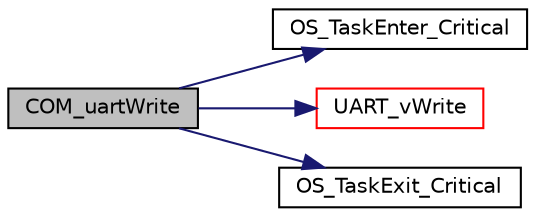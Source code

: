 digraph "COM_uartWrite"
{
  edge [fontname="Helvetica",fontsize="10",labelfontname="Helvetica",labelfontsize="10"];
  node [fontname="Helvetica",fontsize="10",shape=record];
  rankdir="LR";
  Node4 [label="COM_uartWrite",height=0.2,width=0.4,color="black", fillcolor="grey75", style="filled", fontcolor="black"];
  Node4 -> Node5 [color="midnightblue",fontsize="10",style="solid",fontname="Helvetica"];
  Node5 [label="OS_TaskEnter_Critical",height=0.2,width=0.4,color="black", fillcolor="white", style="filled",URL="$os_8c.html#a5573d7c2221a3f3b9cfe5c109603b441",tooltip="Enter Critical interface function for use in FreeRTOS-Tasks and FreeRTOS-ISR. "];
  Node4 -> Node6 [color="midnightblue",fontsize="10",style="solid",fontname="Helvetica"];
  Node6 [label="UART_vWrite",height=0.2,width=0.4,color="red", fillcolor="white", style="filled",URL="$uart_8c.html#a7a6a0383091751db2390834f1af685e7",tooltip="UART_vWrite provides an interface to send data. "];
  Node4 -> Node8 [color="midnightblue",fontsize="10",style="solid",fontname="Helvetica"];
  Node8 [label="OS_TaskExit_Critical",height=0.2,width=0.4,color="black", fillcolor="white", style="filled",URL="$os_8c.html#a7e5b7892152952d2109c89baa0add1a8",tooltip="Exit Critical interface function for use in FreeRTOS-Tasks and FreeRTOS-ISR. "];
}
